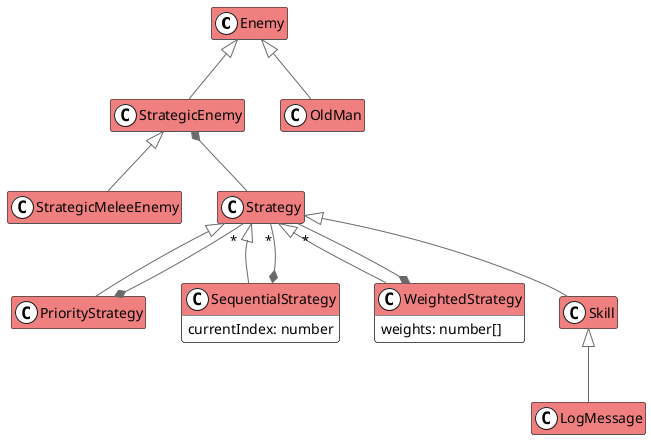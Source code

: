 @startuml

scale 1.0
hide empty methods
hide empty attributes
skinparam arrowColor #DimGray
<style>
spotClass { BackgroundColor white }
</style>
skinparam class {
  BackgroundColor White
  HeaderBackgroundColor LightCoral
}

class Enemy {
}

class Skill {
}

class PriorityStrategy {
}

class SequentialStrategy {
  currentIndex: number
}

class WeightedStrategy {
  weights: number[]
}

Enemy <|-- StrategicEnemy
Enemy <|-- OldMan
StrategicEnemy <|-- StrategicMeleeEnemy
StrategicEnemy *-- Strategy
Strategy <|-- Skill
Skill <|-- LogMessage
Strategy <|-- PriorityStrategy
Strategy <|-- SequentialStrategy
Strategy <|-- WeightedStrategy
PriorityStrategy *-- "*" Strategy
SequentialStrategy *-- "*" Strategy
WeightedStrategy *-- "*" Strategy

@enduml
